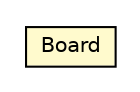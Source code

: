 #!/usr/local/bin/dot
#
# Class diagram 
# Generated by UMLGraph version 5.1 (http://www.umlgraph.org/)
#

digraph G {
	edge [fontname="Helvetica",fontsize=10,labelfontname="Helvetica",labelfontsize=10];
	node [fontname="Helvetica",fontsize=10,shape=plaintext];
	nodesep=0.25;
	ranksep=0.5;
	// edu.proz.checkers.client.model.Board
	c2299 [label=<<table title="edu.proz.checkers.client.model.Board" border="0" cellborder="1" cellspacing="0" cellpadding="2" port="p" bgcolor="lemonChiffon" href="./Board.html">
		<tr><td><table border="0" cellspacing="0" cellpadding="1">
<tr><td align="center" balign="center"> Board </td></tr>
		</table></td></tr>
		</table>>, fontname="Helvetica", fontcolor="black", fontsize=10.0];
}

